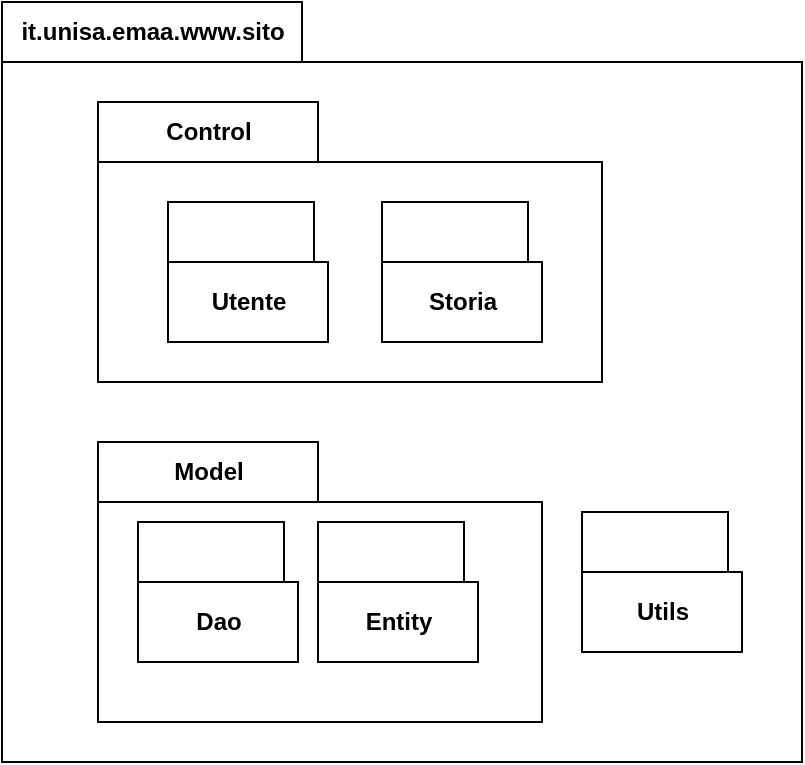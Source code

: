 <mxfile version="15.7.3" type="device" pages="6"><diagram id="pHX4DBJbst5g2uDVuknf" name="Panoramica"><mxGraphModel dx="1422" dy="867" grid="1" gridSize="10" guides="1" tooltips="1" connect="1" arrows="1" fold="1" page="1" pageScale="1" pageWidth="827" pageHeight="1169" math="0" shadow="0"><root><mxCell id="0"/><mxCell id="1" parent="0"/><mxCell id="Lc7WaWQS3R2E9QOvdzfG-1" value="it.unisa.emaa.www.sito" style="shape=folder;fontStyle=1;tabWidth=150;tabHeight=30;tabPosition=left;html=1;boundedLbl=1;labelInHeader=1;container=1;collapsible=0;recursiveResize=0;" parent="1" vertex="1"><mxGeometry x="220" y="110" width="400" height="380" as="geometry"/></mxCell><mxCell id="Lc7WaWQS3R2E9QOvdzfG-7" value="Model" style="shape=folder;fontStyle=1;tabWidth=110;tabHeight=30;tabPosition=left;html=1;boundedLbl=1;labelInHeader=1;container=1;collapsible=0;recursiveResize=0;" parent="Lc7WaWQS3R2E9QOvdzfG-1" vertex="1"><mxGeometry x="48" y="220" width="222" height="140" as="geometry"/></mxCell><mxCell id="Lc7WaWQS3R2E9QOvdzfG-10" value="Dao" style="shape=folder;fontStyle=1;tabWidth=80;tabHeight=30;tabPosition=left;html=1;boundedLbl=1;" parent="Lc7WaWQS3R2E9QOvdzfG-7" vertex="1"><mxGeometry x="20" y="40" width="80" height="70" as="geometry"/></mxCell><mxCell id="Lc7WaWQS3R2E9QOvdzfG-16" value="Entity" style="shape=folder;fontStyle=1;tabWidth=80;tabHeight=30;tabPosition=left;html=1;boundedLbl=1;" parent="Lc7WaWQS3R2E9QOvdzfG-7" vertex="1"><mxGeometry x="110" y="40" width="80" height="70" as="geometry"/></mxCell><mxCell id="HBT5U7-rdto60PQZj4P5-1" value="Control" style="shape=folder;fontStyle=1;tabWidth=110;tabHeight=30;tabPosition=left;html=1;boundedLbl=1;labelInHeader=1;container=1;collapsible=0;recursiveResize=0;" parent="Lc7WaWQS3R2E9QOvdzfG-1" vertex="1"><mxGeometry x="48" y="50" width="252" height="140" as="geometry"/></mxCell><mxCell id="HBT5U7-rdto60PQZj4P5-3" value="Utente" style="shape=folder;fontStyle=1;tabWidth=80;tabHeight=30;tabPosition=left;html=1;boundedLbl=1;" parent="HBT5U7-rdto60PQZj4P5-1" vertex="1"><mxGeometry x="35" y="50" width="80" height="70" as="geometry"/></mxCell><mxCell id="HBT5U7-rdto60PQZj4P5-4" value="Storia" style="shape=folder;fontStyle=1;tabWidth=80;tabHeight=30;tabPosition=left;html=1;boundedLbl=1;" parent="HBT5U7-rdto60PQZj4P5-1" vertex="1"><mxGeometry x="142" y="50" width="80" height="70" as="geometry"/></mxCell><mxCell id="-u47CngQDEgE4iERVefn-2" value="Utils" style="shape=folder;fontStyle=1;tabWidth=80;tabHeight=30;tabPosition=left;html=1;boundedLbl=1;" vertex="1" parent="Lc7WaWQS3R2E9QOvdzfG-1"><mxGeometry x="290" y="255" width="80" height="70" as="geometry"/></mxCell></root></mxGraphModel></diagram><diagram id="2kCGklOK4weANKsqa13O" name="Control"><mxGraphModel dx="1422" dy="867" grid="1" gridSize="10" guides="1" tooltips="1" connect="1" arrows="1" fold="1" page="1" pageScale="1" pageWidth="827" pageHeight="1169" math="0" shadow="0"><root><mxCell id="a4_OYQCGRPAoGBvx8Usl-0"/><mxCell id="a4_OYQCGRPAoGBvx8Usl-1" parent="a4_OYQCGRPAoGBvx8Usl-0"/><mxCell id="a4_OYQCGRPAoGBvx8Usl-2" value="Control" style="shape=folder;fontStyle=1;tabWidth=110;tabHeight=30;tabPosition=left;html=1;boundedLbl=1;labelInHeader=1;container=1;collapsible=0;recursiveResize=0;" parent="a4_OYQCGRPAoGBvx8Usl-1" vertex="1"><mxGeometry x="50" y="160" width="810" height="320" as="geometry"/></mxCell><mxCell id="tnBkMmCwrT6g-gcedXlH-2" value="Storia" style="shape=folder;fontStyle=1;tabWidth=110;tabHeight=30;tabPosition=left;html=1;boundedLbl=1;labelInHeader=1;container=1;collapsible=0;recursiveResize=0;" parent="a4_OYQCGRPAoGBvx8Usl-2" vertex="1"><mxGeometry x="410" y="50" width="380" height="250" as="geometry"/></mxCell><mxCell id="a4_OYQCGRPAoGBvx8Usl-8" value="VisualizzaBacheca" style="swimlane;fontStyle=0;childLayout=stackLayout;horizontal=1;startSize=26;fillColor=none;horizontalStack=0;resizeParent=1;resizeParentMax=0;resizeLast=0;collapsible=1;marginBottom=0;" parent="tnBkMmCwrT6g-gcedXlH-2" vertex="1"><mxGeometry x="20" y="50" width="150" height="52" as="geometry"/></mxCell><mxCell id="ZBonAx8WexJquYoyDhvP-11" value="PubblicazioneStoria" style="swimlane;fontStyle=0;childLayout=stackLayout;horizontal=1;startSize=26;fillColor=none;horizontalStack=0;resizeParent=1;resizeParentMax=0;resizeLast=0;collapsible=1;marginBottom=0;" parent="tnBkMmCwrT6g-gcedXlH-2" vertex="1"><mxGeometry x="17.5" y="110" width="152.5" height="52" as="geometry"/></mxCell><mxCell id="ZBonAx8WexJquYoyDhvP-13" value="InserimentoReazione" style="swimlane;fontStyle=0;childLayout=stackLayout;horizontal=1;startSize=26;fillColor=none;horizontalStack=0;resizeParent=1;resizeParentMax=0;resizeLast=0;collapsible=1;marginBottom=0;" parent="tnBkMmCwrT6g-gcedXlH-2" vertex="1"><mxGeometry x="222.5" y="110" width="140" height="52" as="geometry"/></mxCell><mxCell id="ZBonAx8WexJquYoyDhvP-12" value="InserimentoCommento" style="swimlane;fontStyle=0;childLayout=stackLayout;horizontal=1;startSize=26;fillColor=none;horizontalStack=0;resizeParent=1;resizeParentMax=0;resizeLast=0;collapsible=1;marginBottom=0;" parent="tnBkMmCwrT6g-gcedXlH-2" vertex="1"><mxGeometry x="17.5" y="170" width="152.5" height="52" as="geometry"/></mxCell><mxCell id="wOPtXAMHBEM6tikHynqQ-0" value="Asincrono" style="shape=folder;fontStyle=1;tabWidth=110;tabHeight=30;tabPosition=left;html=1;boundedLbl=1;labelInHeader=1;container=1;collapsible=0;recursiveResize=0;" vertex="1" parent="tnBkMmCwrT6g-gcedXlH-2"><mxGeometry x="222.5" y="170" width="146" height="65" as="geometry"/></mxCell><mxCell id="ZBonAx8WexJquYoyDhvP-5" value="VisualizzaPost" style="swimlane;fontStyle=0;childLayout=stackLayout;horizontal=1;startSize=26;fillColor=none;horizontalStack=0;resizeParent=1;resizeParentMax=0;resizeLast=0;collapsible=1;marginBottom=0;" parent="tnBkMmCwrT6g-gcedXlH-2" vertex="1"><mxGeometry x="222.5" y="50" width="140" height="52" as="geometry"/></mxCell><mxCell id="tnBkMmCwrT6g-gcedXlH-0" value="Utente" style="shape=folder;fontStyle=1;tabWidth=110;tabHeight=30;tabPosition=left;html=1;boundedLbl=1;labelInHeader=1;container=1;collapsible=0;recursiveResize=0;" parent="a4_OYQCGRPAoGBvx8Usl-2" vertex="1"><mxGeometry x="20" y="50" width="380" height="250" as="geometry"/></mxCell><mxCell id="ZBonAx8WexJquYoyDhvP-0" value="RegistrazioneUtente" style="swimlane;fontStyle=0;childLayout=stackLayout;horizontal=1;startSize=26;fillColor=none;horizontalStack=0;resizeParent=1;resizeParentMax=0;resizeLast=0;collapsible=1;marginBottom=0;" parent="tnBkMmCwrT6g-gcedXlH-0" vertex="1"><mxGeometry x="40" y="50" width="140" height="52" as="geometry"/></mxCell><mxCell id="ZBonAx8WexJquYoyDhvP-6" value="Login" style="swimlane;fontStyle=0;childLayout=stackLayout;horizontal=1;startSize=26;fillColor=none;horizontalStack=0;resizeParent=1;resizeParentMax=0;resizeLast=0;collapsible=1;marginBottom=0;" parent="tnBkMmCwrT6g-gcedXlH-0" vertex="1"><mxGeometry x="214" y="50" width="140" height="52" as="geometry"/></mxCell><mxCell id="ZBonAx8WexJquYoyDhvP-8" value="Logout" style="swimlane;fontStyle=0;childLayout=stackLayout;horizontal=1;startSize=26;fillColor=none;horizontalStack=0;resizeParent=1;resizeParentMax=0;resizeLast=0;collapsible=1;marginBottom=0;" parent="tnBkMmCwrT6g-gcedXlH-0" vertex="1"><mxGeometry x="40" y="115" width="140" height="52" as="geometry"/></mxCell><mxCell id="ZBonAx8WexJquYoyDhvP-9" value="EliminazioneUtente" style="swimlane;fontStyle=0;childLayout=stackLayout;horizontal=1;startSize=26;fillColor=none;horizontalStack=0;resizeParent=1;resizeParentMax=0;resizeLast=0;collapsible=1;marginBottom=0;" parent="tnBkMmCwrT6g-gcedXlH-0" vertex="1"><mxGeometry x="40" y="180" width="140" height="52" as="geometry"/></mxCell><mxCell id="DehpajmcwGz2r-edsGrN-0" value="Modulo FIa" style="shape=folder;fontStyle=1;tabWidth=110;tabHeight=30;tabPosition=left;html=1;boundedLbl=1;labelInHeader=1;container=1;collapsible=0;recursiveResize=0;" parent="tnBkMmCwrT6g-gcedXlH-0" vertex="1"><mxGeometry x="214" y="115" width="150" height="55" as="geometry"/></mxCell><mxCell id="wOPtXAMHBEM6tikHynqQ-6" value="Asincrono" style="shape=folder;fontStyle=1;tabWidth=110;tabHeight=30;tabPosition=left;html=1;boundedLbl=1;labelInHeader=1;container=1;collapsible=0;recursiveResize=0;" vertex="1" parent="tnBkMmCwrT6g-gcedXlH-0"><mxGeometry x="218" y="180" width="146" height="65" as="geometry"/></mxCell></root></mxGraphModel></diagram><diagram id="WprMFTy8xqZ5JYQtrZMk" name="ModuloFia"><mxGraphModel dx="1422" dy="867" grid="1" gridSize="10" guides="1" tooltips="1" connect="1" arrows="1" fold="1" page="1" pageScale="1" pageWidth="827" pageHeight="1169" math="0" shadow="0"><root><mxCell id="kBygTvTBchqSgc5QD2mJ-0"/><mxCell id="kBygTvTBchqSgc5QD2mJ-1" parent="kBygTvTBchqSgc5QD2mJ-0"/><mxCell id="kBygTvTBchqSgc5QD2mJ-2" value="ModuloFia" style="shape=folder;fontStyle=1;tabWidth=110;tabHeight=30;tabPosition=left;html=1;boundedLbl=1;labelInHeader=1;container=1;collapsible=0;recursiveResize=0;" parent="kBygTvTBchqSgc5QD2mJ-1" vertex="1"><mxGeometry x="330" y="250" width="180" height="170" as="geometry"/></mxCell><mxCell id="8leiQKP2TYY9Q6Nmu30y-0" value="EliminazioneSpammer" style="swimlane;fontStyle=0;childLayout=stackLayout;horizontal=1;startSize=26;fillColor=none;horizontalStack=0;resizeParent=1;resizeParentMax=0;resizeLast=0;collapsible=1;marginBottom=0;" parent="kBygTvTBchqSgc5QD2mJ-2" vertex="1"><mxGeometry x="14" y="50" width="140" height="52" as="geometry"/></mxCell><mxCell id="8leiQKP2TYY9Q6Nmu30y-1" value="FiaAdapter" style="swimlane;fontStyle=0;childLayout=stackLayout;horizontal=1;startSize=26;fillColor=none;horizontalStack=0;resizeParent=1;resizeParentMax=0;resizeLast=0;collapsible=1;marginBottom=0;" parent="kBygTvTBchqSgc5QD2mJ-2" vertex="1"><mxGeometry x="14" y="110" width="140" height="52" as="geometry"/></mxCell></root></mxGraphModel></diagram><diagram id="Ux3GXYsjPQwztGq0e4l2" name="Utils"><mxGraphModel dx="1422" dy="867" grid="1" gridSize="10" guides="1" tooltips="1" connect="1" arrows="1" fold="1" page="1" pageScale="1" pageWidth="827" pageHeight="1169" math="0" shadow="0"><root><mxCell id="sna3F9wP0PpiCxZ_XiIh-0"/><mxCell id="sna3F9wP0PpiCxZ_XiIh-1" parent="sna3F9wP0PpiCxZ_XiIh-0"/><mxCell id="fnXxUbX8l64oUNfuWT6J-0" value="Utils" style="shape=folder;fontStyle=1;tabWidth=110;tabHeight=30;tabPosition=left;html=1;boundedLbl=1;labelInHeader=1;container=1;collapsible=0;recursiveResize=0;" vertex="1" parent="sna3F9wP0PpiCxZ_XiIh-1"><mxGeometry x="330" y="250" width="180" height="120" as="geometry"/></mxCell><mxCell id="fnXxUbX8l64oUNfuWT6J-1" value="Validazione" style="swimlane;fontStyle=0;childLayout=stackLayout;horizontal=1;startSize=26;fillColor=none;horizontalStack=0;resizeParent=1;resizeParentMax=0;resizeLast=0;collapsible=1;marginBottom=0;" vertex="1" parent="fnXxUbX8l64oUNfuWT6J-0"><mxGeometry x="14" y="50" width="140" height="52" as="geometry"/></mxCell></root></mxGraphModel></diagram><diagram id="kuQt2W8mrs3V29kZ1Ea_" name="Utente.Asincrono"><mxGraphModel dx="1422" dy="867" grid="1" gridSize="10" guides="1" tooltips="1" connect="1" arrows="1" fold="1" page="1" pageScale="1" pageWidth="827" pageHeight="1169" math="0" shadow="0"><root><mxCell id="vsEpG0n7h7P_31SLbOLI-0"/><mxCell id="vsEpG0n7h7P_31SLbOLI-1" parent="vsEpG0n7h7P_31SLbOLI-0"/></root></mxGraphModel></diagram><diagram id="Ar_M9aslsXse3yMkpbTG" name="Storia.Asincrono"><mxGraphModel dx="1422" dy="867" grid="1" gridSize="10" guides="1" tooltips="1" connect="1" arrows="1" fold="1" page="1" pageScale="1" pageWidth="827" pageHeight="1169" math="0" shadow="0"><root><mxCell id="kwN7CrwZgM8lo8jxqFHt-0"/><mxCell id="kwN7CrwZgM8lo8jxqFHt-1" parent="kwN7CrwZgM8lo8jxqFHt-0"/></root></mxGraphModel></diagram></mxfile>